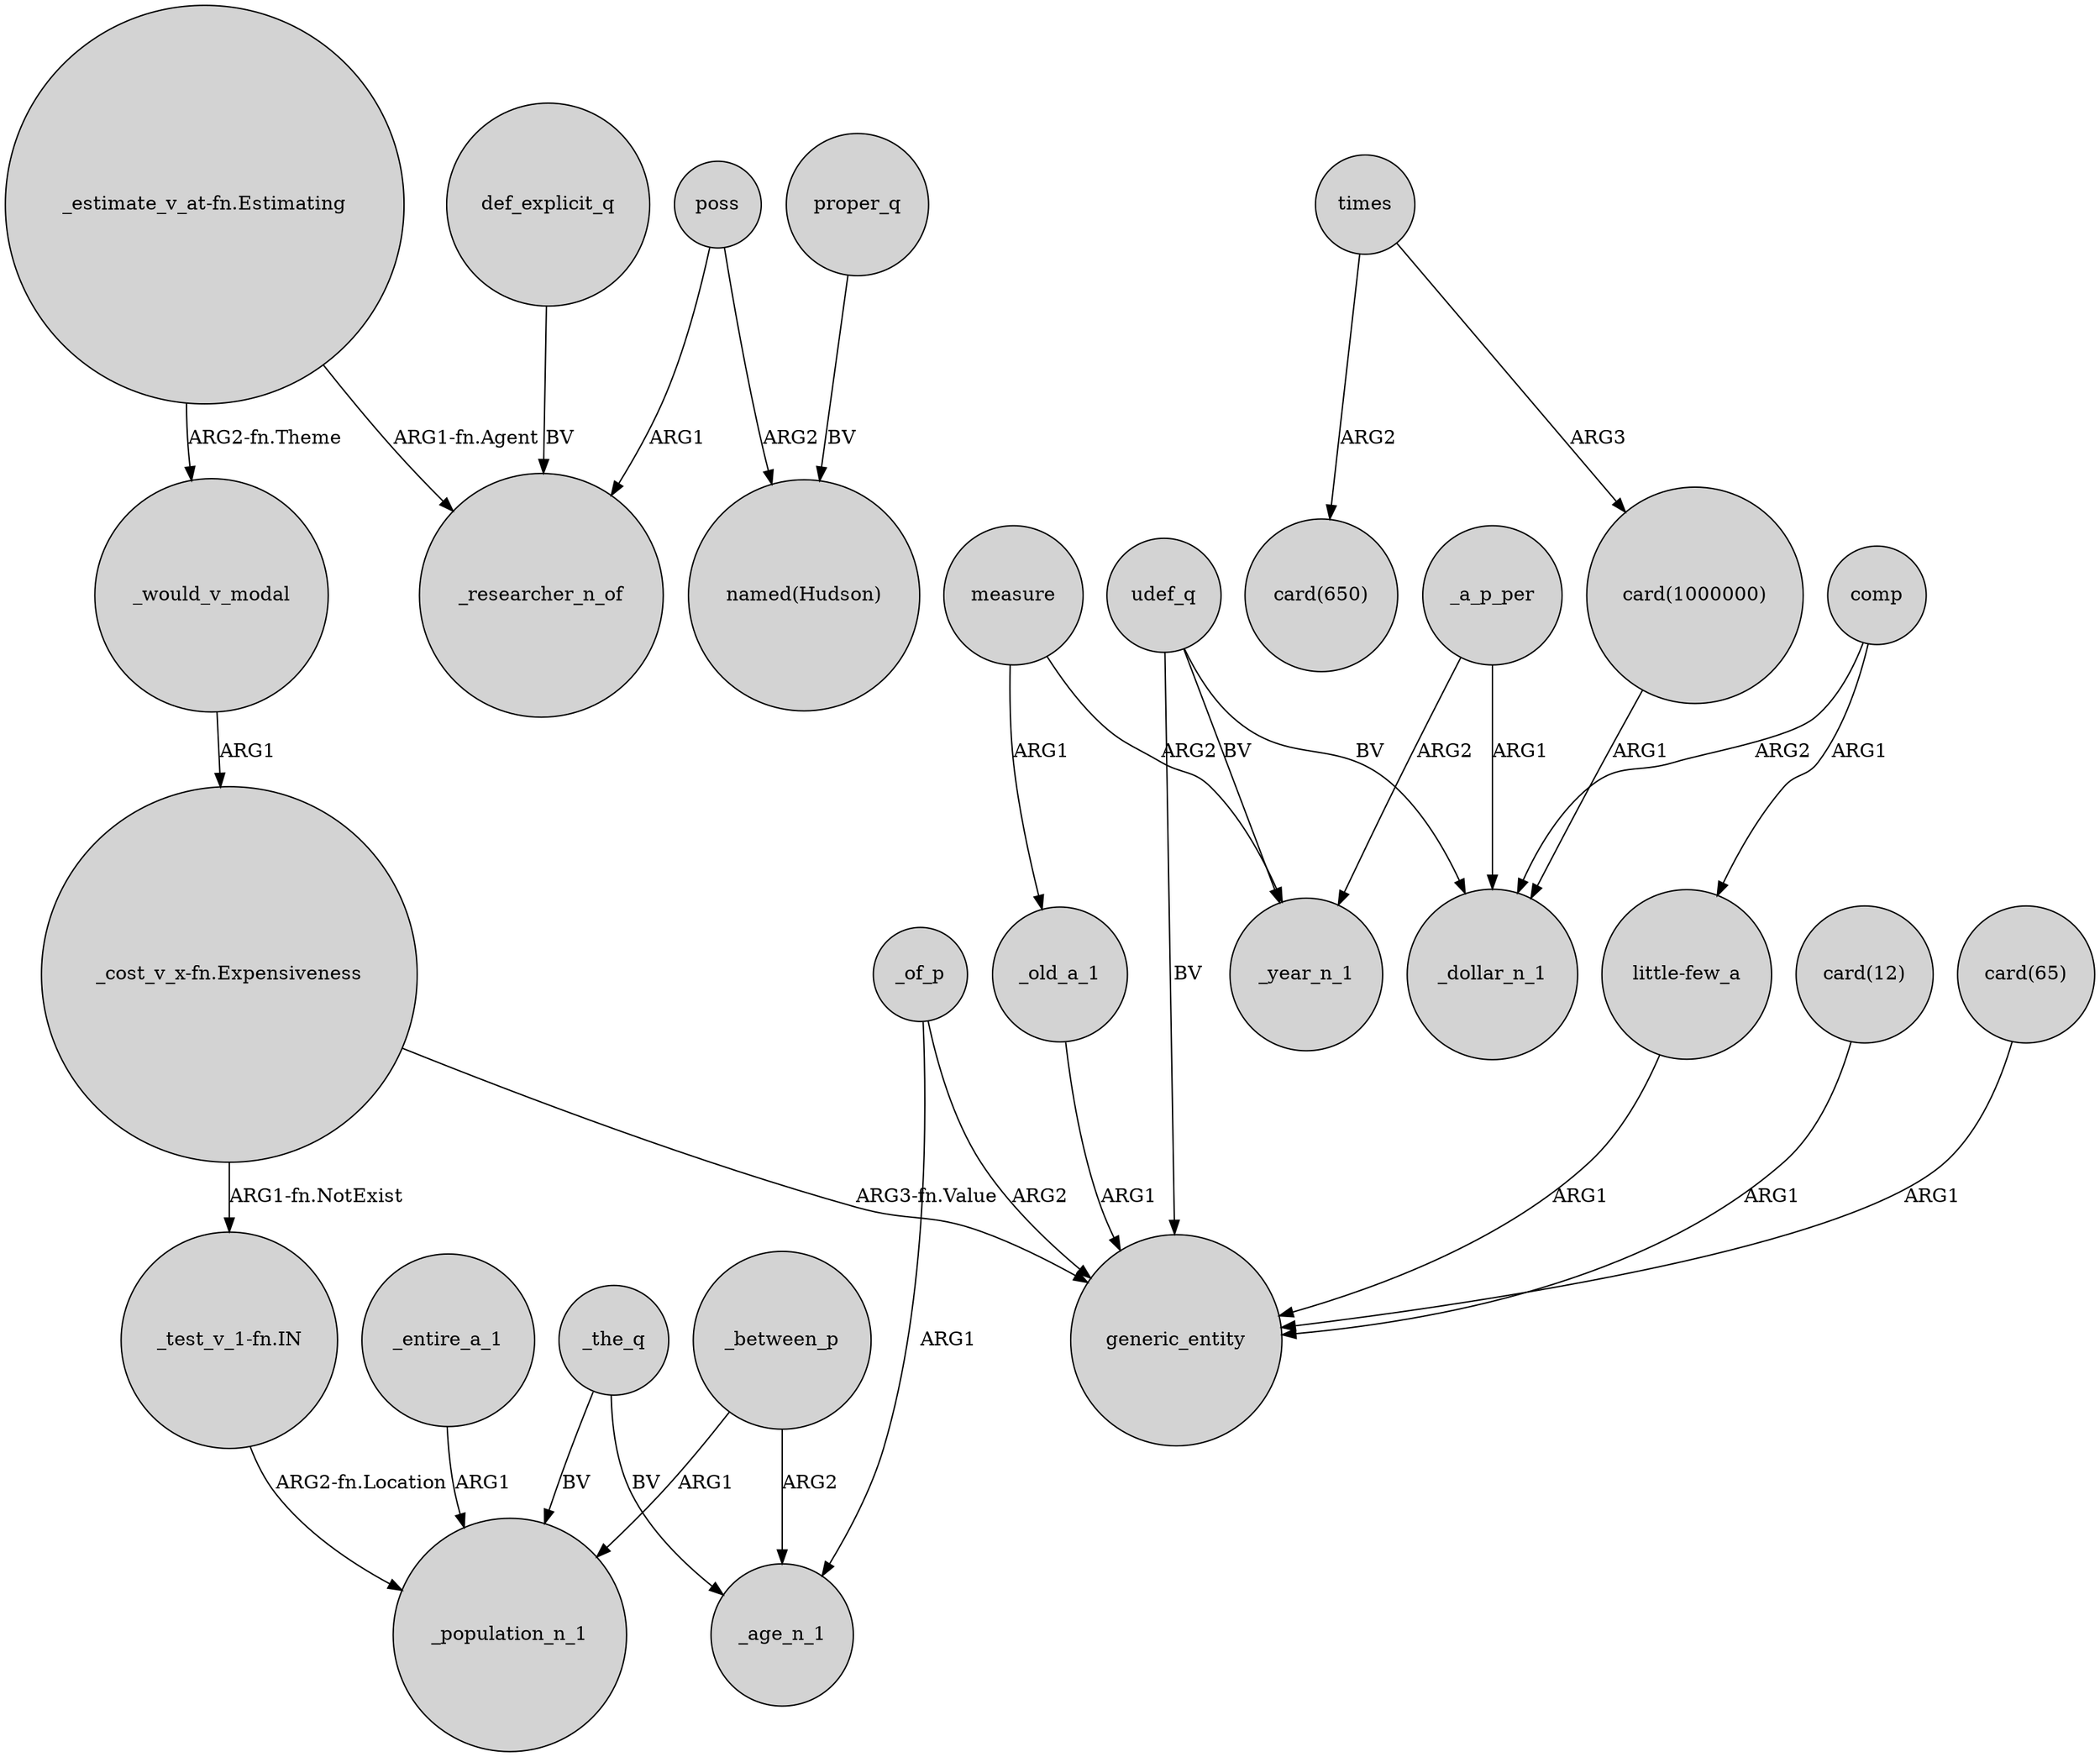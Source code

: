 digraph {
	node [shape=circle style=filled]
	_of_p -> generic_entity [label=ARG2]
	"card(1000000)" -> _dollar_n_1 [label=ARG1]
	poss -> _researcher_n_of [label=ARG1]
	"card(65)" -> generic_entity [label=ARG1]
	"_cost_v_x-fn.Expensiveness" -> "_test_v_1-fn.IN" [label="ARG1-fn.NotExist"]
	udef_q -> generic_entity [label=BV]
	measure -> _year_n_1 [label=ARG2]
	_a_p_per -> _year_n_1 [label=ARG2]
	_would_v_modal -> "_cost_v_x-fn.Expensiveness" [label=ARG1]
	_the_q -> _population_n_1 [label=BV]
	"_estimate_v_at-fn.Estimating" -> _researcher_n_of [label="ARG1-fn.Agent"]
	measure -> _old_a_1 [label=ARG1]
	def_explicit_q -> _researcher_n_of [label=BV]
	_a_p_per -> _dollar_n_1 [label=ARG1]
	poss -> "named(Hudson)" [label=ARG2]
	"_estimate_v_at-fn.Estimating" -> _would_v_modal [label="ARG2-fn.Theme"]
	times -> "card(1000000)" [label=ARG3]
	times -> "card(650)" [label=ARG2]
	comp -> "little-few_a" [label=ARG1]
	"_cost_v_x-fn.Expensiveness" -> generic_entity [label="ARG3-fn.Value"]
	"card(12)" -> generic_entity [label=ARG1]
	_of_p -> _age_n_1 [label=ARG1]
	proper_q -> "named(Hudson)" [label=BV]
	_between_p -> _population_n_1 [label=ARG1]
	_old_a_1 -> generic_entity [label=ARG1]
	comp -> _dollar_n_1 [label=ARG2]
	udef_q -> _year_n_1 [label=BV]
	_entire_a_1 -> _population_n_1 [label=ARG1]
	_between_p -> _age_n_1 [label=ARG2]
	"_test_v_1-fn.IN" -> _population_n_1 [label="ARG2-fn.Location"]
	udef_q -> _dollar_n_1 [label=BV]
	"little-few_a" -> generic_entity [label=ARG1]
	_the_q -> _age_n_1 [label=BV]
}
